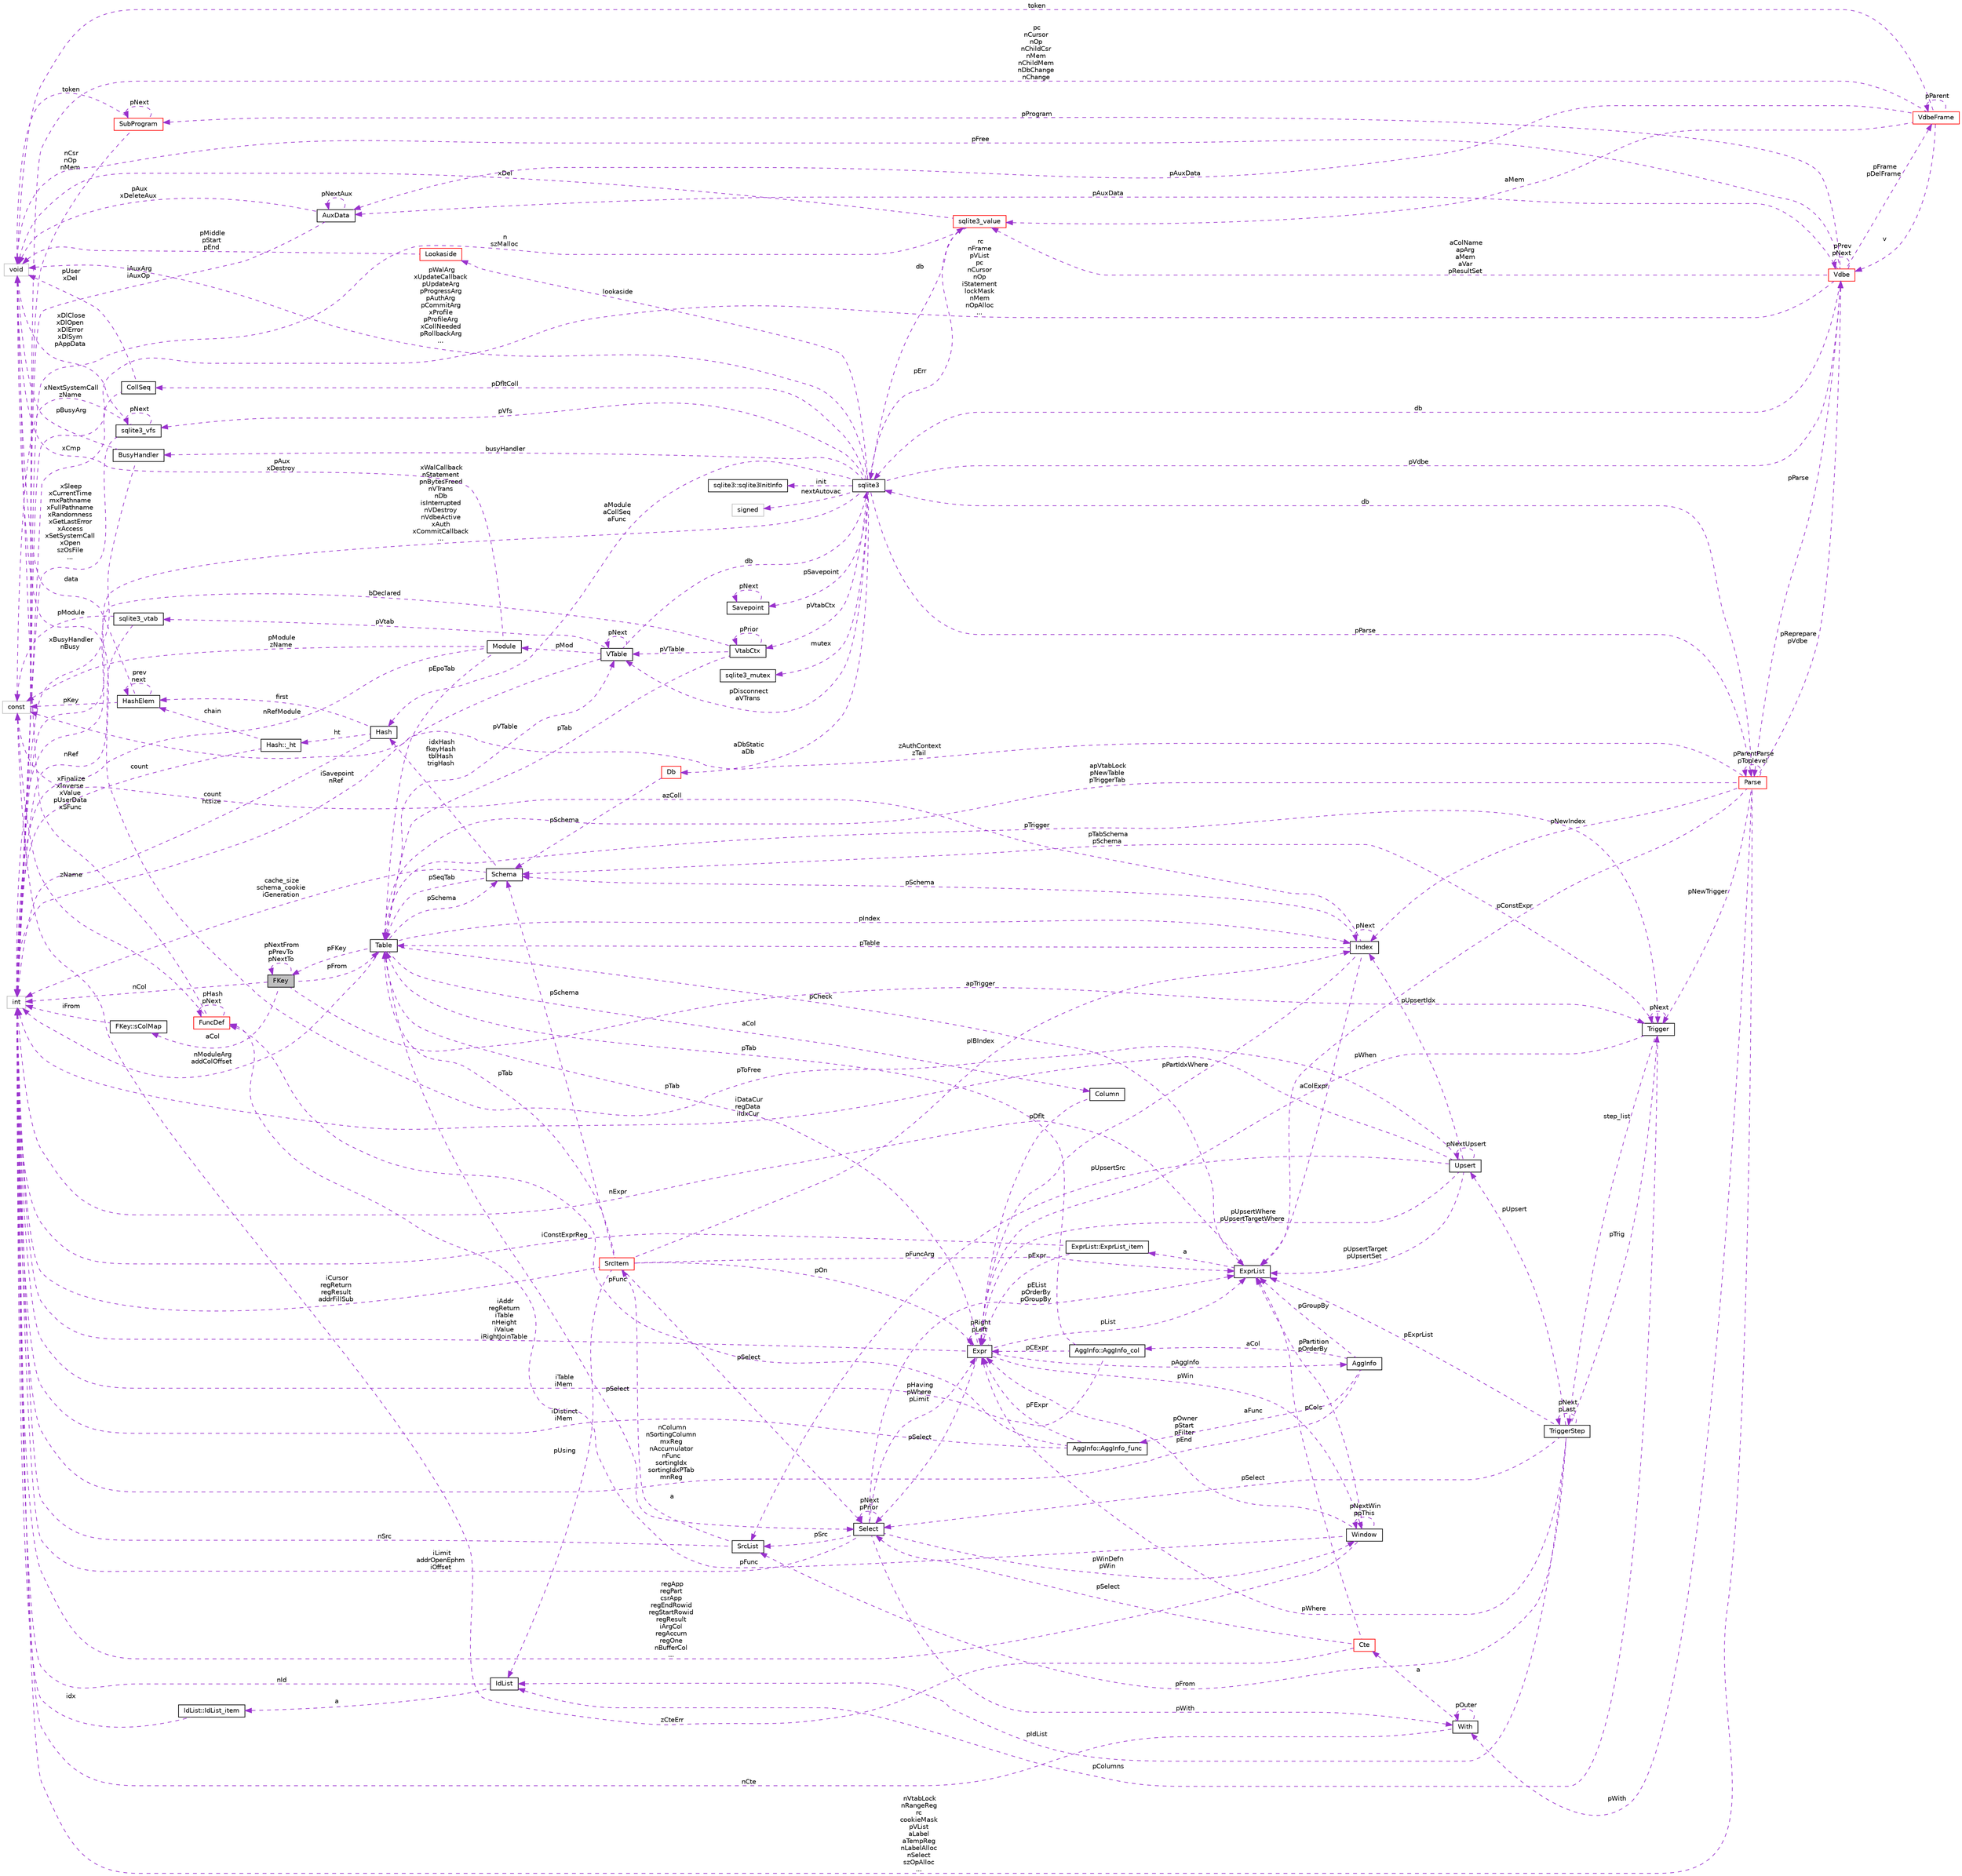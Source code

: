 digraph "FKey"
{
 // LATEX_PDF_SIZE
  edge [fontname="Helvetica",fontsize="10",labelfontname="Helvetica",labelfontsize="10"];
  node [fontname="Helvetica",fontsize="10",shape=record];
  rankdir="LR";
  Node1 [label="FKey",height=0.2,width=0.4,color="black", fillcolor="grey75", style="filled", fontcolor="black",tooltip=" "];
  Node2 -> Node1 [dir="back",color="darkorchid3",fontsize="10",style="dashed",label=" aCol" ,fontname="Helvetica"];
  Node2 [label="FKey::sColMap",height=0.2,width=0.4,color="black", fillcolor="white", style="filled",URL="$structFKey_1_1sColMap.html",tooltip=" "];
  Node3 -> Node2 [dir="back",color="darkorchid3",fontsize="10",style="dashed",label=" iFrom" ,fontname="Helvetica"];
  Node3 [label="int",height=0.2,width=0.4,color="grey75", fillcolor="white", style="filled",tooltip=" "];
  Node1 -> Node1 [dir="back",color="darkorchid3",fontsize="10",style="dashed",label=" pNextFrom\npPrevTo\npNextTo" ,fontname="Helvetica"];
  Node3 -> Node1 [dir="back",color="darkorchid3",fontsize="10",style="dashed",label=" nCol" ,fontname="Helvetica"];
  Node4 -> Node1 [dir="back",color="darkorchid3",fontsize="10",style="dashed",label=" pFrom" ,fontname="Helvetica"];
  Node4 [label="Table",height=0.2,width=0.4,color="black", fillcolor="white", style="filled",URL="$structTable.html",tooltip=" "];
  Node5 -> Node4 [dir="back",color="darkorchid3",fontsize="10",style="dashed",label=" pSchema" ,fontname="Helvetica"];
  Node5 [label="Schema",height=0.2,width=0.4,color="black", fillcolor="white", style="filled",URL="$structSchema.html",tooltip=" "];
  Node3 -> Node5 [dir="back",color="darkorchid3",fontsize="10",style="dashed",label=" cache_size\nschema_cookie\niGeneration" ,fontname="Helvetica"];
  Node4 -> Node5 [dir="back",color="darkorchid3",fontsize="10",style="dashed",label=" pSeqTab" ,fontname="Helvetica"];
  Node6 -> Node5 [dir="back",color="darkorchid3",fontsize="10",style="dashed",label=" idxHash\nfkeyHash\ntblHash\ntrigHash" ,fontname="Helvetica"];
  Node6 [label="Hash",height=0.2,width=0.4,color="black", fillcolor="white", style="filled",URL="$structHash.html",tooltip=" "];
  Node7 -> Node6 [dir="back",color="darkorchid3",fontsize="10",style="dashed",label=" ht" ,fontname="Helvetica"];
  Node7 [label="Hash::_ht",height=0.2,width=0.4,color="black", fillcolor="white", style="filled",URL="$structHash_1_1__ht.html",tooltip=" "];
  Node3 -> Node7 [dir="back",color="darkorchid3",fontsize="10",style="dashed",label=" count" ,fontname="Helvetica"];
  Node8 -> Node7 [dir="back",color="darkorchid3",fontsize="10",style="dashed",label=" chain" ,fontname="Helvetica"];
  Node8 [label="HashElem",height=0.2,width=0.4,color="black", fillcolor="white", style="filled",URL="$structHashElem.html",tooltip=" "];
  Node9 -> Node8 [dir="back",color="darkorchid3",fontsize="10",style="dashed",label=" data" ,fontname="Helvetica"];
  Node9 [label="void",height=0.2,width=0.4,color="grey75", fillcolor="white", style="filled",tooltip=" "];
  Node8 -> Node8 [dir="back",color="darkorchid3",fontsize="10",style="dashed",label=" prev\nnext" ,fontname="Helvetica"];
  Node10 -> Node8 [dir="back",color="darkorchid3",fontsize="10",style="dashed",label=" pKey" ,fontname="Helvetica"];
  Node10 [label="const",height=0.2,width=0.4,color="grey75", fillcolor="white", style="filled",tooltip=" "];
  Node3 -> Node6 [dir="back",color="darkorchid3",fontsize="10",style="dashed",label=" count\nhtsize" ,fontname="Helvetica"];
  Node8 -> Node6 [dir="back",color="darkorchid3",fontsize="10",style="dashed",label=" first" ,fontname="Helvetica"];
  Node11 -> Node4 [dir="back",color="darkorchid3",fontsize="10",style="dashed",label=" aCol" ,fontname="Helvetica"];
  Node11 [label="Column",height=0.2,width=0.4,color="black", fillcolor="white", style="filled",URL="$structColumn.html",tooltip=" "];
  Node12 -> Node11 [dir="back",color="darkorchid3",fontsize="10",style="dashed",label=" pDflt" ,fontname="Helvetica"];
  Node12 [label="Expr",height=0.2,width=0.4,color="black", fillcolor="white", style="filled",URL="$structExpr.html",tooltip=" "];
  Node13 -> Node12 [dir="back",color="darkorchid3",fontsize="10",style="dashed",label=" pAggInfo" ,fontname="Helvetica"];
  Node13 [label="AggInfo",height=0.2,width=0.4,color="black", fillcolor="white", style="filled",URL="$structAggInfo.html",tooltip=" "];
  Node14 -> Node13 [dir="back",color="darkorchid3",fontsize="10",style="dashed",label=" aCol" ,fontname="Helvetica"];
  Node14 [label="AggInfo::AggInfo_col",height=0.2,width=0.4,color="black", fillcolor="white", style="filled",URL="$structAggInfo_1_1AggInfo__col.html",tooltip=" "];
  Node12 -> Node14 [dir="back",color="darkorchid3",fontsize="10",style="dashed",label=" pCExpr" ,fontname="Helvetica"];
  Node3 -> Node14 [dir="back",color="darkorchid3",fontsize="10",style="dashed",label=" iTable\niMem" ,fontname="Helvetica"];
  Node4 -> Node14 [dir="back",color="darkorchid3",fontsize="10",style="dashed",label=" pTab" ,fontname="Helvetica"];
  Node3 -> Node13 [dir="back",color="darkorchid3",fontsize="10",style="dashed",label=" nColumn\nnSortingColumn\nmxReg\nnAccumulator\nnFunc\nsortingIdx\nsortingIdxPTab\nmnReg" ,fontname="Helvetica"];
  Node15 -> Node13 [dir="back",color="darkorchid3",fontsize="10",style="dashed",label=" aFunc" ,fontname="Helvetica"];
  Node15 [label="AggInfo::AggInfo_func",height=0.2,width=0.4,color="black", fillcolor="white", style="filled",URL="$structAggInfo_1_1AggInfo__func.html",tooltip=" "];
  Node12 -> Node15 [dir="back",color="darkorchid3",fontsize="10",style="dashed",label=" pFExpr" ,fontname="Helvetica"];
  Node3 -> Node15 [dir="back",color="darkorchid3",fontsize="10",style="dashed",label=" iDistinct\niMem" ,fontname="Helvetica"];
  Node16 -> Node15 [dir="back",color="darkorchid3",fontsize="10",style="dashed",label=" pFunc" ,fontname="Helvetica"];
  Node16 [label="FuncDef",height=0.2,width=0.4,color="red", fillcolor="white", style="filled",URL="$structFuncDef.html",tooltip=" "];
  Node9 -> Node16 [dir="back",color="darkorchid3",fontsize="10",style="dashed",label=" xFinalize\nxInverse\nxValue\npUserData\nxSFunc" ,fontname="Helvetica"];
  Node10 -> Node16 [dir="back",color="darkorchid3",fontsize="10",style="dashed",label=" zName" ,fontname="Helvetica"];
  Node16 -> Node16 [dir="back",color="darkorchid3",fontsize="10",style="dashed",label=" pHash\npNext" ,fontname="Helvetica"];
  Node18 -> Node13 [dir="back",color="darkorchid3",fontsize="10",style="dashed",label=" pGroupBy" ,fontname="Helvetica"];
  Node18 [label="ExprList",height=0.2,width=0.4,color="black", fillcolor="white", style="filled",URL="$structExprList.html",tooltip=" "];
  Node19 -> Node18 [dir="back",color="darkorchid3",fontsize="10",style="dashed",label=" a" ,fontname="Helvetica"];
  Node19 [label="ExprList::ExprList_item",height=0.2,width=0.4,color="black", fillcolor="white", style="filled",URL="$structExprList_1_1ExprList__item.html",tooltip=" "];
  Node12 -> Node19 [dir="back",color="darkorchid3",fontsize="10",style="dashed",label=" pExpr" ,fontname="Helvetica"];
  Node3 -> Node19 [dir="back",color="darkorchid3",fontsize="10",style="dashed",label=" iConstExprReg" ,fontname="Helvetica"];
  Node3 -> Node18 [dir="back",color="darkorchid3",fontsize="10",style="dashed",label=" nExpr" ,fontname="Helvetica"];
  Node12 -> Node12 [dir="back",color="darkorchid3",fontsize="10",style="dashed",label=" pRight\npLeft" ,fontname="Helvetica"];
  Node3 -> Node12 [dir="back",color="darkorchid3",fontsize="10",style="dashed",label=" iAddr\nregReturn\niTable\nnHeight\niValue\niRightJoinTable" ,fontname="Helvetica"];
  Node4 -> Node12 [dir="back",color="darkorchid3",fontsize="10",style="dashed",label=" pTab" ,fontname="Helvetica"];
  Node20 -> Node12 [dir="back",color="darkorchid3",fontsize="10",style="dashed",label=" pSelect" ,fontname="Helvetica"];
  Node20 [label="Select",height=0.2,width=0.4,color="black", fillcolor="white", style="filled",URL="$structSelect.html",tooltip=" "];
  Node12 -> Node20 [dir="back",color="darkorchid3",fontsize="10",style="dashed",label=" pHaving\npWhere\npLimit" ,fontname="Helvetica"];
  Node21 -> Node20 [dir="back",color="darkorchid3",fontsize="10",style="dashed",label=" pWith" ,fontname="Helvetica"];
  Node21 [label="With",height=0.2,width=0.4,color="black", fillcolor="white", style="filled",URL="$structWith.html",tooltip=" "];
  Node22 -> Node21 [dir="back",color="darkorchid3",fontsize="10",style="dashed",label=" a" ,fontname="Helvetica"];
  Node22 [label="Cte",height=0.2,width=0.4,color="red", fillcolor="white", style="filled",URL="$structCte.html",tooltip=" "];
  Node20 -> Node22 [dir="back",color="darkorchid3",fontsize="10",style="dashed",label=" pSelect" ,fontname="Helvetica"];
  Node10 -> Node22 [dir="back",color="darkorchid3",fontsize="10",style="dashed",label=" zCteErr" ,fontname="Helvetica"];
  Node18 -> Node22 [dir="back",color="darkorchid3",fontsize="10",style="dashed",label=" pCols" ,fontname="Helvetica"];
  Node21 -> Node21 [dir="back",color="darkorchid3",fontsize="10",style="dashed",label=" pOuter" ,fontname="Helvetica"];
  Node3 -> Node21 [dir="back",color="darkorchid3",fontsize="10",style="dashed",label=" nCte" ,fontname="Helvetica"];
  Node3 -> Node20 [dir="back",color="darkorchid3",fontsize="10",style="dashed",label=" iLimit\naddrOpenEphm\niOffset" ,fontname="Helvetica"];
  Node20 -> Node20 [dir="back",color="darkorchid3",fontsize="10",style="dashed",label=" pNext\npPrior" ,fontname="Helvetica"];
  Node24 -> Node20 [dir="back",color="darkorchid3",fontsize="10",style="dashed",label=" pSrc" ,fontname="Helvetica"];
  Node24 [label="SrcList",height=0.2,width=0.4,color="black", fillcolor="white", style="filled",URL="$structSrcList.html",tooltip=" "];
  Node25 -> Node24 [dir="back",color="darkorchid3",fontsize="10",style="dashed",label=" a" ,fontname="Helvetica"];
  Node25 [label="SrcItem",height=0.2,width=0.4,color="red", fillcolor="white", style="filled",URL="$structSrcItem.html",tooltip=" "];
  Node5 -> Node25 [dir="back",color="darkorchid3",fontsize="10",style="dashed",label=" pSchema" ,fontname="Helvetica"];
  Node12 -> Node25 [dir="back",color="darkorchid3",fontsize="10",style="dashed",label=" pOn" ,fontname="Helvetica"];
  Node26 -> Node25 [dir="back",color="darkorchid3",fontsize="10",style="dashed",label=" pUsing" ,fontname="Helvetica"];
  Node26 [label="IdList",height=0.2,width=0.4,color="black", fillcolor="white", style="filled",URL="$structIdList.html",tooltip=" "];
  Node27 -> Node26 [dir="back",color="darkorchid3",fontsize="10",style="dashed",label=" a" ,fontname="Helvetica"];
  Node27 [label="IdList::IdList_item",height=0.2,width=0.4,color="black", fillcolor="white", style="filled",URL="$structIdList_1_1IdList__item.html",tooltip=" "];
  Node3 -> Node27 [dir="back",color="darkorchid3",fontsize="10",style="dashed",label=" idx" ,fontname="Helvetica"];
  Node3 -> Node26 [dir="back",color="darkorchid3",fontsize="10",style="dashed",label=" nId" ,fontname="Helvetica"];
  Node3 -> Node25 [dir="back",color="darkorchid3",fontsize="10",style="dashed",label=" iCursor\nregReturn\nregResult\naddrFillSub" ,fontname="Helvetica"];
  Node4 -> Node25 [dir="back",color="darkorchid3",fontsize="10",style="dashed",label=" pTab" ,fontname="Helvetica"];
  Node20 -> Node25 [dir="back",color="darkorchid3",fontsize="10",style="dashed",label=" pSelect" ,fontname="Helvetica"];
  Node28 -> Node25 [dir="back",color="darkorchid3",fontsize="10",style="dashed",label=" pIBIndex" ,fontname="Helvetica"];
  Node28 [label="Index",height=0.2,width=0.4,color="black", fillcolor="white", style="filled",URL="$structIndex.html",tooltip=" "];
  Node5 -> Node28 [dir="back",color="darkorchid3",fontsize="10",style="dashed",label=" pSchema" ,fontname="Helvetica"];
  Node12 -> Node28 [dir="back",color="darkorchid3",fontsize="10",style="dashed",label=" pPartIdxWhere" ,fontname="Helvetica"];
  Node4 -> Node28 [dir="back",color="darkorchid3",fontsize="10",style="dashed",label=" pTable" ,fontname="Helvetica"];
  Node18 -> Node28 [dir="back",color="darkorchid3",fontsize="10",style="dashed",label=" aColExpr" ,fontname="Helvetica"];
  Node10 -> Node28 [dir="back",color="darkorchid3",fontsize="10",style="dashed",label=" azColl" ,fontname="Helvetica"];
  Node28 -> Node28 [dir="back",color="darkorchid3",fontsize="10",style="dashed",label=" pNext" ,fontname="Helvetica"];
  Node18 -> Node25 [dir="back",color="darkorchid3",fontsize="10",style="dashed",label=" pFuncArg" ,fontname="Helvetica"];
  Node3 -> Node24 [dir="back",color="darkorchid3",fontsize="10",style="dashed",label=" nSrc" ,fontname="Helvetica"];
  Node18 -> Node20 [dir="back",color="darkorchid3",fontsize="10",style="dashed",label=" pEList\npOrderBy\npGroupBy" ,fontname="Helvetica"];
  Node29 -> Node20 [dir="back",color="darkorchid3",fontsize="10",style="dashed",label=" pWinDefn\npWin" ,fontname="Helvetica"];
  Node29 [label="Window",height=0.2,width=0.4,color="black", fillcolor="white", style="filled",URL="$structWindow.html",tooltip=" "];
  Node12 -> Node29 [dir="back",color="darkorchid3",fontsize="10",style="dashed",label=" pOwner\npStart\npFilter\npEnd" ,fontname="Helvetica"];
  Node3 -> Node29 [dir="back",color="darkorchid3",fontsize="10",style="dashed",label=" regApp\nregPart\ncsrApp\nregEndRowid\nregStartRowid\nregResult\niArgCol\nregAccum\nregOne\nnBufferCol\n..." ,fontname="Helvetica"];
  Node18 -> Node29 [dir="back",color="darkorchid3",fontsize="10",style="dashed",label=" pPartition\npOrderBy" ,fontname="Helvetica"];
  Node16 -> Node29 [dir="back",color="darkorchid3",fontsize="10",style="dashed",label=" pFunc" ,fontname="Helvetica"];
  Node29 -> Node29 [dir="back",color="darkorchid3",fontsize="10",style="dashed",label=" pNextWin\nppThis" ,fontname="Helvetica"];
  Node18 -> Node12 [dir="back",color="darkorchid3",fontsize="10",style="dashed",label=" pList" ,fontname="Helvetica"];
  Node29 -> Node12 [dir="back",color="darkorchid3",fontsize="10",style="dashed",label=" pWin" ,fontname="Helvetica"];
  Node1 -> Node4 [dir="back",color="darkorchid3",fontsize="10",style="dashed",label=" pFKey" ,fontname="Helvetica"];
  Node30 -> Node4 [dir="back",color="darkorchid3",fontsize="10",style="dashed",label=" pVTable" ,fontname="Helvetica"];
  Node30 [label="VTable",height=0.2,width=0.4,color="black", fillcolor="white", style="filled",URL="$structVTable.html",tooltip=" "];
  Node31 -> Node30 [dir="back",color="darkorchid3",fontsize="10",style="dashed",label=" db" ,fontname="Helvetica"];
  Node31 [label="sqlite3",height=0.2,width=0.4,color="black", fillcolor="white", style="filled",URL="$structsqlite3.html",tooltip=" "];
  Node32 -> Node31 [dir="back",color="darkorchid3",fontsize="10",style="dashed",label=" pVdbe" ,fontname="Helvetica"];
  Node32 [label="Vdbe",height=0.2,width=0.4,color="red", fillcolor="white", style="filled",URL="$structVdbe.html",tooltip=" "];
  Node32 -> Node32 [dir="back",color="darkorchid3",fontsize="10",style="dashed",label=" pPrev\npNext" ,fontname="Helvetica"];
  Node31 -> Node32 [dir="back",color="darkorchid3",fontsize="10",style="dashed",label=" db" ,fontname="Helvetica"];
  Node9 -> Node32 [dir="back",color="darkorchid3",fontsize="10",style="dashed",label=" pFree" ,fontname="Helvetica"];
  Node33 -> Node32 [dir="back",color="darkorchid3",fontsize="10",style="dashed",label=" aColName\napArg\naMem\naVar\npResultSet" ,fontname="Helvetica"];
  Node33 [label="sqlite3_value",height=0.2,width=0.4,color="red", fillcolor="white", style="filled",URL="$structsqlite3__value.html",tooltip=" "];
  Node31 -> Node33 [dir="back",color="darkorchid3",fontsize="10",style="dashed",label=" db" ,fontname="Helvetica"];
  Node9 -> Node33 [dir="back",color="darkorchid3",fontsize="10",style="dashed",label=" xDel" ,fontname="Helvetica"];
  Node3 -> Node33 [dir="back",color="darkorchid3",fontsize="10",style="dashed",label=" n\nszMalloc" ,fontname="Helvetica"];
  Node35 -> Node32 [dir="back",color="darkorchid3",fontsize="10",style="dashed",label=" pFrame\npDelFrame" ,fontname="Helvetica"];
  Node35 [label="VdbeFrame",height=0.2,width=0.4,color="red", fillcolor="white", style="filled",URL="$structVdbeFrame.html",tooltip=" "];
  Node32 -> Node35 [dir="back",color="darkorchid3",fontsize="10",style="dashed",label=" v" ,fontname="Helvetica"];
  Node9 -> Node35 [dir="back",color="darkorchid3",fontsize="10",style="dashed",label=" token" ,fontname="Helvetica"];
  Node33 -> Node35 [dir="back",color="darkorchid3",fontsize="10",style="dashed",label=" aMem" ,fontname="Helvetica"];
  Node35 -> Node35 [dir="back",color="darkorchid3",fontsize="10",style="dashed",label=" pParent" ,fontname="Helvetica"];
  Node3 -> Node35 [dir="back",color="darkorchid3",fontsize="10",style="dashed",label=" pc\nnCursor\nnOp\nnChildCsr\nnMem\nnChildMem\nnDbChange\nnChange" ,fontname="Helvetica"];
  Node36 -> Node35 [dir="back",color="darkorchid3",fontsize="10",style="dashed",label=" pAuxData" ,fontname="Helvetica"];
  Node36 [label="AuxData",height=0.2,width=0.4,color="black", fillcolor="white", style="filled",URL="$structAuxData.html",tooltip=" "];
  Node9 -> Node36 [dir="back",color="darkorchid3",fontsize="10",style="dashed",label=" pAux\nxDeleteAux" ,fontname="Helvetica"];
  Node3 -> Node36 [dir="back",color="darkorchid3",fontsize="10",style="dashed",label=" iAuxArg\niAuxOp" ,fontname="Helvetica"];
  Node36 -> Node36 [dir="back",color="darkorchid3",fontsize="10",style="dashed",label=" pNextAux" ,fontname="Helvetica"];
  Node3 -> Node32 [dir="back",color="darkorchid3",fontsize="10",style="dashed",label=" rc\nnFrame\npVList\npc\nnCursor\nnOp\niStatement\nlockMask\nnMem\nnOpAlloc\n..." ,fontname="Helvetica"];
  Node36 -> Node32 [dir="back",color="darkorchid3",fontsize="10",style="dashed",label=" pAuxData" ,fontname="Helvetica"];
  Node72 -> Node32 [dir="back",color="darkorchid3",fontsize="10",style="dashed",label=" pProgram" ,fontname="Helvetica"];
  Node72 [label="SubProgram",height=0.2,width=0.4,color="red", fillcolor="white", style="filled",URL="$structSubProgram.html",tooltip=" "];
  Node9 -> Node72 [dir="back",color="darkorchid3",fontsize="10",style="dashed",label=" token" ,fontname="Helvetica"];
  Node3 -> Node72 [dir="back",color="darkorchid3",fontsize="10",style="dashed",label=" nCsr\nnOp\nnMem" ,fontname="Helvetica"];
  Node72 -> Node72 [dir="back",color="darkorchid3",fontsize="10",style="dashed",label=" pNext" ,fontname="Helvetica"];
  Node75 -> Node32 [dir="back",color="darkorchid3",fontsize="10",style="dashed",label=" pParse" ,fontname="Helvetica"];
  Node75 [label="Parse",height=0.2,width=0.4,color="red", fillcolor="white", style="filled",URL="$structParse.html",tooltip=" "];
  Node32 -> Node75 [dir="back",color="darkorchid3",fontsize="10",style="dashed",label=" pReprepare\npVdbe" ,fontname="Helvetica"];
  Node31 -> Node75 [dir="back",color="darkorchid3",fontsize="10",style="dashed",label=" db" ,fontname="Helvetica"];
  Node21 -> Node75 [dir="back",color="darkorchid3",fontsize="10",style="dashed",label=" pWith" ,fontname="Helvetica"];
  Node3 -> Node75 [dir="back",color="darkorchid3",fontsize="10",style="dashed",label=" nVtabLock\nnRangeReg\nrc\ncookieMask\npVList\naLabel\naTempReg\nnLabelAlloc\nnSelect\nszOpAlloc\n..." ,fontname="Helvetica"];
  Node4 -> Node75 [dir="back",color="darkorchid3",fontsize="10",style="dashed",label=" apVtabLock\npNewTable\npTriggerTab" ,fontname="Helvetica"];
  Node92 -> Node75 [dir="back",color="darkorchid3",fontsize="10",style="dashed",label=" pNewTrigger" ,fontname="Helvetica"];
  Node92 [label="Trigger",height=0.2,width=0.4,color="black", fillcolor="white", style="filled",URL="$structTrigger.html",tooltip=" "];
  Node93 -> Node92 [dir="back",color="darkorchid3",fontsize="10",style="dashed",label=" step_list" ,fontname="Helvetica"];
  Node93 [label="TriggerStep",height=0.2,width=0.4,color="black", fillcolor="white", style="filled",URL="$structTriggerStep.html",tooltip=" "];
  Node93 -> Node93 [dir="back",color="darkorchid3",fontsize="10",style="dashed",label=" pNext\npLast" ,fontname="Helvetica"];
  Node12 -> Node93 [dir="back",color="darkorchid3",fontsize="10",style="dashed",label=" pWhere" ,fontname="Helvetica"];
  Node26 -> Node93 [dir="back",color="darkorchid3",fontsize="10",style="dashed",label=" pIdList" ,fontname="Helvetica"];
  Node20 -> Node93 [dir="back",color="darkorchid3",fontsize="10",style="dashed",label=" pSelect" ,fontname="Helvetica"];
  Node92 -> Node93 [dir="back",color="darkorchid3",fontsize="10",style="dashed",label=" pTrig" ,fontname="Helvetica"];
  Node24 -> Node93 [dir="back",color="darkorchid3",fontsize="10",style="dashed",label=" pFrom" ,fontname="Helvetica"];
  Node18 -> Node93 [dir="back",color="darkorchid3",fontsize="10",style="dashed",label=" pExprList" ,fontname="Helvetica"];
  Node94 -> Node93 [dir="back",color="darkorchid3",fontsize="10",style="dashed",label=" pUpsert" ,fontname="Helvetica"];
  Node94 [label="Upsert",height=0.2,width=0.4,color="black", fillcolor="white", style="filled",URL="$structUpsert.html",tooltip=" "];
  Node12 -> Node94 [dir="back",color="darkorchid3",fontsize="10",style="dashed",label=" pUpsertWhere\npUpsertTargetWhere" ,fontname="Helvetica"];
  Node9 -> Node94 [dir="back",color="darkorchid3",fontsize="10",style="dashed",label=" pToFree" ,fontname="Helvetica"];
  Node3 -> Node94 [dir="back",color="darkorchid3",fontsize="10",style="dashed",label=" iDataCur\nregData\niIdxCur" ,fontname="Helvetica"];
  Node24 -> Node94 [dir="back",color="darkorchid3",fontsize="10",style="dashed",label=" pUpsertSrc" ,fontname="Helvetica"];
  Node28 -> Node94 [dir="back",color="darkorchid3",fontsize="10",style="dashed",label=" pUpsertIdx" ,fontname="Helvetica"];
  Node18 -> Node94 [dir="back",color="darkorchid3",fontsize="10",style="dashed",label=" pUpsertTarget\npUpsertSet" ,fontname="Helvetica"];
  Node94 -> Node94 [dir="back",color="darkorchid3",fontsize="10",style="dashed",label=" pNextUpsert" ,fontname="Helvetica"];
  Node5 -> Node92 [dir="back",color="darkorchid3",fontsize="10",style="dashed",label=" pTabSchema\npSchema" ,fontname="Helvetica"];
  Node12 -> Node92 [dir="back",color="darkorchid3",fontsize="10",style="dashed",label=" pWhen" ,fontname="Helvetica"];
  Node26 -> Node92 [dir="back",color="darkorchid3",fontsize="10",style="dashed",label=" pColumns" ,fontname="Helvetica"];
  Node92 -> Node92 [dir="back",color="darkorchid3",fontsize="10",style="dashed",label=" pNext" ,fontname="Helvetica"];
  Node28 -> Node75 [dir="back",color="darkorchid3",fontsize="10",style="dashed",label=" pNewIndex" ,fontname="Helvetica"];
  Node10 -> Node75 [dir="back",color="darkorchid3",fontsize="10",style="dashed",label=" zAuthContext\nzTail" ,fontname="Helvetica"];
  Node18 -> Node75 [dir="back",color="darkorchid3",fontsize="10",style="dashed",label=" pConstExpr" ,fontname="Helvetica"];
  Node75 -> Node75 [dir="back",color="darkorchid3",fontsize="10",style="dashed",label=" pParentParse\npToplevel" ,fontname="Helvetica"];
  Node99 -> Node31 [dir="back",color="darkorchid3",fontsize="10",style="dashed",label=" pSavepoint" ,fontname="Helvetica"];
  Node99 [label="Savepoint",height=0.2,width=0.4,color="black", fillcolor="white", style="filled",URL="$structSavepoint.html",tooltip=" "];
  Node99 -> Node99 [dir="back",color="darkorchid3",fontsize="10",style="dashed",label=" pNext" ,fontname="Helvetica"];
  Node9 -> Node31 [dir="back",color="darkorchid3",fontsize="10",style="dashed",label=" pWalArg\nxUpdateCallback\npUpdateArg\npProgressArg\npAuthArg\npCommitArg\nxProfile\npProfileArg\nxCollNeeded\npRollbackArg\n..." ,fontname="Helvetica"];
  Node100 -> Node31 [dir="back",color="darkorchid3",fontsize="10",style="dashed",label=" lookaside" ,fontname="Helvetica"];
  Node100 [label="Lookaside",height=0.2,width=0.4,color="red", fillcolor="white", style="filled",URL="$structLookaside.html",tooltip=" "];
  Node9 -> Node100 [dir="back",color="darkorchid3",fontsize="10",style="dashed",label=" pMiddle\npStart\npEnd" ,fontname="Helvetica"];
  Node33 -> Node31 [dir="back",color="darkorchid3",fontsize="10",style="dashed",label=" pErr" ,fontname="Helvetica"];
  Node42 -> Node31 [dir="back",color="darkorchid3",fontsize="10",style="dashed",label=" mutex" ,fontname="Helvetica"];
  Node42 [label="sqlite3_mutex",height=0.2,width=0.4,color="black", fillcolor="white", style="filled",URL="$structsqlite3__mutex.html",tooltip=" "];
  Node52 -> Node31 [dir="back",color="darkorchid3",fontsize="10",style="dashed",label=" pVfs" ,fontname="Helvetica"];
  Node52 [label="sqlite3_vfs",height=0.2,width=0.4,color="black", fillcolor="white", style="filled",URL="$structsqlite3__vfs.html",tooltip=" "];
  Node9 -> Node52 [dir="back",color="darkorchid3",fontsize="10",style="dashed",label=" xDlClose\nxDlOpen\nxDlError\nxDlSym\npAppData" ,fontname="Helvetica"];
  Node52 -> Node52 [dir="back",color="darkorchid3",fontsize="10",style="dashed",label=" pNext" ,fontname="Helvetica"];
  Node3 -> Node52 [dir="back",color="darkorchid3",fontsize="10",style="dashed",label=" xSleep\nxCurrentTime\nmxPathname\nxFullPathname\nxRandomness\nxGetLastError\nxAccess\nxSetSystemCall\nxOpen\nszOsFile\n..." ,fontname="Helvetica"];
  Node10 -> Node52 [dir="back",color="darkorchid3",fontsize="10",style="dashed",label=" xNextSystemCall\nzName" ,fontname="Helvetica"];
  Node102 -> Node31 [dir="back",color="darkorchid3",fontsize="10",style="dashed",label=" init" ,fontname="Helvetica"];
  Node102 [label="sqlite3::sqlite3InitInfo",height=0.2,width=0.4,color="black", fillcolor="white", style="filled",URL="$structsqlite3_1_1sqlite3InitInfo.html",tooltip=" "];
  Node103 -> Node31 [dir="back",color="darkorchid3",fontsize="10",style="dashed",label=" busyHandler" ,fontname="Helvetica"];
  Node103 [label="BusyHandler",height=0.2,width=0.4,color="black", fillcolor="white", style="filled",URL="$structBusyHandler.html",tooltip=" "];
  Node9 -> Node103 [dir="back",color="darkorchid3",fontsize="10",style="dashed",label=" pBusyArg" ,fontname="Helvetica"];
  Node3 -> Node103 [dir="back",color="darkorchid3",fontsize="10",style="dashed",label=" xBusyHandler\nnBusy" ,fontname="Helvetica"];
  Node104 -> Node31 [dir="back",color="darkorchid3",fontsize="10",style="dashed",label=" pVtabCtx" ,fontname="Helvetica"];
  Node104 [label="VtabCtx",height=0.2,width=0.4,color="black", fillcolor="white", style="filled",URL="$structVtabCtx.html",tooltip=" "];
  Node104 -> Node104 [dir="back",color="darkorchid3",fontsize="10",style="dashed",label=" pPrior" ,fontname="Helvetica"];
  Node3 -> Node104 [dir="back",color="darkorchid3",fontsize="10",style="dashed",label=" bDeclared" ,fontname="Helvetica"];
  Node30 -> Node104 [dir="back",color="darkorchid3",fontsize="10",style="dashed",label=" pVTable" ,fontname="Helvetica"];
  Node4 -> Node104 [dir="back",color="darkorchid3",fontsize="10",style="dashed",label=" pTab" ,fontname="Helvetica"];
  Node57 -> Node31 [dir="back",color="darkorchid3",fontsize="10",style="dashed",label=" pDfltColl" ,fontname="Helvetica"];
  Node57 [label="CollSeq",height=0.2,width=0.4,color="black", fillcolor="white", style="filled",URL="$structCollSeq.html",tooltip=" "];
  Node9 -> Node57 [dir="back",color="darkorchid3",fontsize="10",style="dashed",label=" pUser\nxDel" ,fontname="Helvetica"];
  Node3 -> Node57 [dir="back",color="darkorchid3",fontsize="10",style="dashed",label=" xCmp" ,fontname="Helvetica"];
  Node30 -> Node31 [dir="back",color="darkorchid3",fontsize="10",style="dashed",label=" pDisconnect\naVTrans" ,fontname="Helvetica"];
  Node3 -> Node31 [dir="back",color="darkorchid3",fontsize="10",style="dashed",label=" xWalCallback\nnStatement\npnBytesFreed\nnVTrans\nnDb\nisInterrupted\nnVDestroy\nnVdbeActive\nxAuth\nxCommitCallback\n..." ,fontname="Helvetica"];
  Node74 -> Node31 [dir="back",color="darkorchid3",fontsize="10",style="dashed",label=" nextAutovac" ,fontname="Helvetica"];
  Node74 [label="signed",height=0.2,width=0.4,color="grey75", fillcolor="white", style="filled",tooltip=" "];
  Node105 -> Node31 [dir="back",color="darkorchid3",fontsize="10",style="dashed",label=" aDbStatic\naDb" ,fontname="Helvetica"];
  Node105 [label="Db",height=0.2,width=0.4,color="red", fillcolor="white", style="filled",URL="$structDb.html",tooltip=" "];
  Node5 -> Node105 [dir="back",color="darkorchid3",fontsize="10",style="dashed",label=" pSchema" ,fontname="Helvetica"];
  Node6 -> Node31 [dir="back",color="darkorchid3",fontsize="10",style="dashed",label=" aModule\naCollSeq\naFunc" ,fontname="Helvetica"];
  Node75 -> Node31 [dir="back",color="darkorchid3",fontsize="10",style="dashed",label=" pParse" ,fontname="Helvetica"];
  Node30 -> Node30 [dir="back",color="darkorchid3",fontsize="10",style="dashed",label=" pNext" ,fontname="Helvetica"];
  Node3 -> Node30 [dir="back",color="darkorchid3",fontsize="10",style="dashed",label=" iSavepoint\nnRef" ,fontname="Helvetica"];
  Node106 -> Node30 [dir="back",color="darkorchid3",fontsize="10",style="dashed",label=" pMod" ,fontname="Helvetica"];
  Node106 [label="Module",height=0.2,width=0.4,color="black", fillcolor="white", style="filled",URL="$structModule.html",tooltip=" "];
  Node9 -> Node106 [dir="back",color="darkorchid3",fontsize="10",style="dashed",label=" pAux\nxDestroy" ,fontname="Helvetica"];
  Node3 -> Node106 [dir="back",color="darkorchid3",fontsize="10",style="dashed",label=" nRefModule" ,fontname="Helvetica"];
  Node4 -> Node106 [dir="back",color="darkorchid3",fontsize="10",style="dashed",label=" pEpoTab" ,fontname="Helvetica"];
  Node10 -> Node106 [dir="back",color="darkorchid3",fontsize="10",style="dashed",label=" pModule\nzName" ,fontname="Helvetica"];
  Node59 -> Node30 [dir="back",color="darkorchid3",fontsize="10",style="dashed",label=" pVtab" ,fontname="Helvetica"];
  Node59 [label="sqlite3_vtab",height=0.2,width=0.4,color="black", fillcolor="white", style="filled",URL="$structsqlite3__vtab.html",tooltip=" "];
  Node3 -> Node59 [dir="back",color="darkorchid3",fontsize="10",style="dashed",label=" nRef" ,fontname="Helvetica"];
  Node10 -> Node59 [dir="back",color="darkorchid3",fontsize="10",style="dashed",label=" pModule" ,fontname="Helvetica"];
  Node3 -> Node4 [dir="back",color="darkorchid3",fontsize="10",style="dashed",label=" nModuleArg\naddColOffset" ,fontname="Helvetica"];
  Node92 -> Node4 [dir="back",color="darkorchid3",fontsize="10",style="dashed",label=" pTrigger" ,fontname="Helvetica"];
  Node20 -> Node4 [dir="back",color="darkorchid3",fontsize="10",style="dashed",label=" pSelect" ,fontname="Helvetica"];
  Node18 -> Node4 [dir="back",color="darkorchid3",fontsize="10",style="dashed",label=" pCheck" ,fontname="Helvetica"];
  Node28 -> Node4 [dir="back",color="darkorchid3",fontsize="10",style="dashed",label=" pIndex" ,fontname="Helvetica"];
  Node92 -> Node1 [dir="back",color="darkorchid3",fontsize="10",style="dashed",label=" apTrigger" ,fontname="Helvetica"];
}
